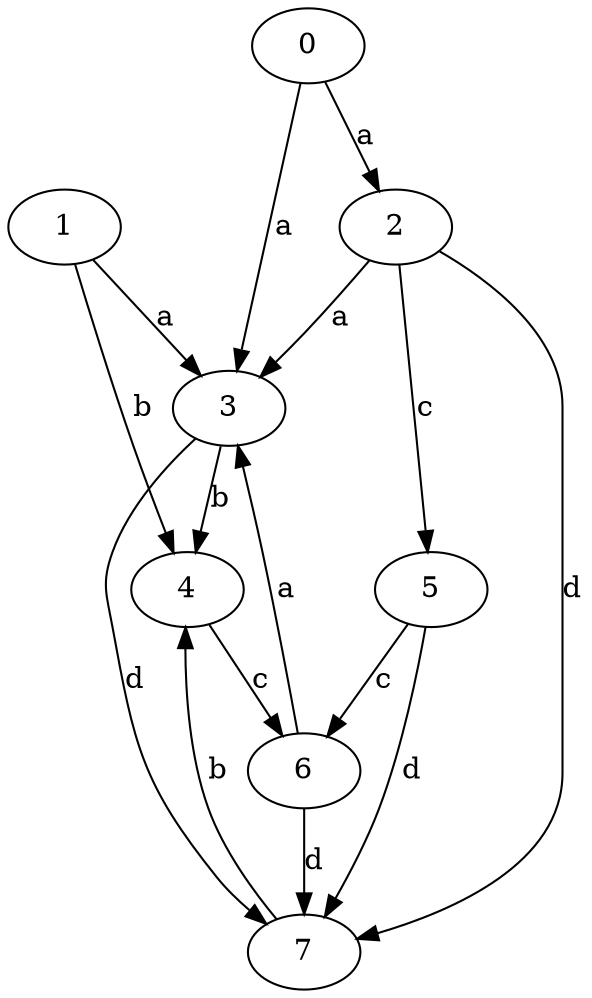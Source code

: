 strict digraph  {
1;
2;
0;
3;
4;
5;
6;
7;
1 -> 3  [label=a];
1 -> 4  [label=b];
2 -> 3  [label=a];
2 -> 5  [label=c];
2 -> 7  [label=d];
0 -> 2  [label=a];
0 -> 3  [label=a];
3 -> 4  [label=b];
3 -> 7  [label=d];
4 -> 6  [label=c];
5 -> 6  [label=c];
5 -> 7  [label=d];
6 -> 3  [label=a];
6 -> 7  [label=d];
7 -> 4  [label=b];
}
